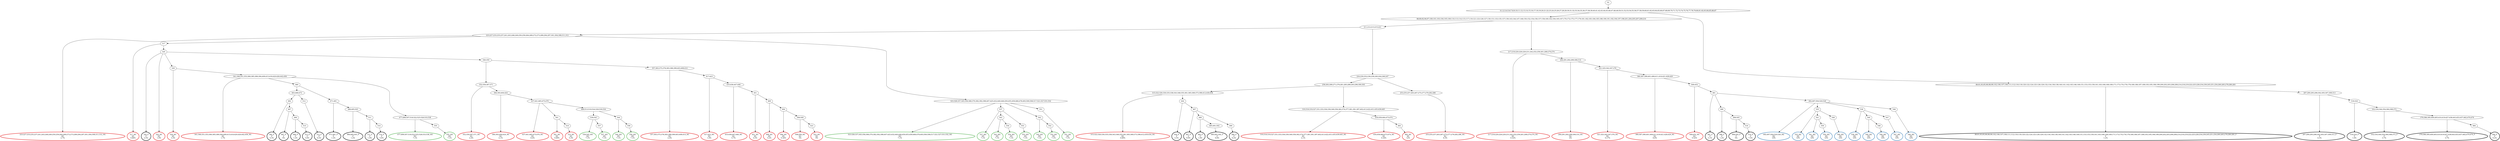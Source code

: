 digraph T {
	{
		rank=same
		155 [penwidth=3,colorscheme=set19,color=0,label="320_P\nP\n2.5%"]
		149 [penwidth=3,colorscheme=set19,color=0,label="482_P\nP\n4.3%"]
		147 [penwidth=3,colorscheme=set19,color=0,label="487_P\nP\n5%"]
		145 [penwidth=3,colorscheme=set19,color=0,label="496_P\nP\n1.2%"]
		143 [penwidth=3,colorscheme=set19,color=0,label="515_P\nP\n5.6%"]
		141 [penwidth=3,colorscheme=set19,color=0,label="512_P\nP\n6.2%"]
		139 [penwidth=3,colorscheme=set19,color=0,label="471;481_P\nP\n1.2%"]
		137 [penwidth=3,colorscheme=set19,color=0,label="486;495;503_P\nP\n1.2%"]
		135 [penwidth=3,colorscheme=set19,color=0,label="511_P\nP\n1.9%"]
		133 [penwidth=3,colorscheme=set19,color=0,label="514_P\nP\n5.6%"]
		128 [penwidth=3,colorscheme=set19,color=0,label="444_P\nP\n2.5%"]
		126 [penwidth=3,colorscheme=set19,color=0,label="467_P\nP\n9.9%"]
		124 [penwidth=3,colorscheme=set19,color=0,label="480_P\nP\n1.9%"]
		122 [penwidth=3,colorscheme=set19,color=0,label="485;491;502_P\nP\n6.8%"]
		120 [penwidth=3,colorscheme=set19,color=0,label="490_P\nP\n6.2%"]
		113 [penwidth=3,colorscheme=set19,color=0,label="461_P\nP\n3.1%"]
		111 [penwidth=3,colorscheme=set19,color=0,label="488_P\nP\n1.2%"]
		109 [penwidth=3,colorscheme=set19,color=0,label="498;505_P\nP\n5%"]
		107 [penwidth=3,colorscheme=set19,color=0,label="516_P\nP\n7.5%"]
		105 [penwidth=3,colorscheme=set19,color=0,label="89;91;93;95;96;98;99;102;106;107;108;111;112;116;118;120;122;124;125;128;129;132;134;136;138;140;141;142;145;146;149;151;153;155;159;161;163;166;168;169;171;173;174;176;178;180;186;187;189;193;195;196;199;200;202;203;206;208;214;216;219;222;225;228;234;239;245;251;254;260;265;278;280;283_P\nP\n1.2%"]
		103 [penwidth=3,colorscheme=set19,color=0,label="287;290;295;298;302;305;307;309;313_P\nP\n4.3%"]
		101 [penwidth=3,colorscheme=set19,color=0,label="318;324_P\nP\n1.9%"]
		99 [penwidth=3,colorscheme=set19,color=0,label="332;334;344;354;364;368;372_P\nP\n3.7%"]
		97 [penwidth=3,colorscheme=set19,color=0,label="379;386;395;400;405;410;419;427;438;443;453;457;462;470;479_P\nP\n3.7%"]
		95 [penwidth=3,colorscheme=set19,color=0,label="484_P\nP\n6.2%"]
		94 [penwidth=3,colorscheme=set19,color=1,label="223;227;233;235;237;241;243;248;249;250;259;264;269;272;273;289;294;297;301;304;308;311;312_M1\nM1\n2.7%"]
		93 [penwidth=3,colorscheme=set19,color=1,label="317_M1\nM1\n0.86%"]
		92 [penwidth=3,colorscheme=set19,color=1,label="320_M1\nM1\n1.9%"]
		91 [penwidth=3,colorscheme=set19,color=1,label="329_M1\nM1\n3.3%"]
		90 [penwidth=3,colorscheme=set19,color=1,label="341;346;351;353;360;385;389;394;409;415;418;420;426;442;456_M1\nM1\n1.7%"]
		87 [penwidth=3,colorscheme=set19,color=1,label="352;359;367;371_M1\nM1\n2.4%"]
		85 [penwidth=3,colorscheme=set19,color=1,label="384;393;404;424_M1\nM1\n2.1%"]
		83 [penwidth=3,colorscheme=set19,color=1,label="437;441;465;475;476_M1\nM1\n8.4%"]
		81 [penwidth=3,colorscheme=set19,color=1,label="501_M1\nM1\n0.69%"]
		79 [penwidth=3,colorscheme=set19,color=1,label="510_M1\nM1\n5.3%"]
		77 [penwidth=3,colorscheme=set19,color=1,label="357;363;375;378;383;388;399;403;408;414_M1\nM1\n2.4%"]
		75 [penwidth=3,colorscheme=set19,color=1,label="417;423_M1\nM1\n1.9%"]
		73 [penwidth=3,colorscheme=set19,color=1,label="433;436;447;448_M1\nM1\n5.7%"]
		71 [penwidth=3,colorscheme=set19,color=1,label="451_M1\nM1\n4.5%"]
		69 [penwidth=3,colorscheme=set19,color=1,label="469_M1\nM1\n5.2%"]
		67 [penwidth=3,colorscheme=set19,color=1,label="494_M1\nM1\n0.34%"]
		65 [penwidth=3,colorscheme=set19,color=1,label="508;509_M1\nM1\n5%"]
		63 [penwidth=3,colorscheme=set19,color=1,label="523_M1\nM1\n9%"]
		61 [penwidth=3,colorscheme=set19,color=1,label="253;255;257;263;267;275;277;279;282;286_M1\nM1\n8.3%"]
		59 [penwidth=3,colorscheme=set19,color=1,label="310;316;319;327;331;333;336;339;349;358;362;374;377;381;391;397;402;413;422;431;435;439;445_M1\nM1\n2.1%"]
		57 [penwidth=3,colorscheme=set19,color=1,label="454;458;464;473;474_M1\nM1\n0.34%"]
		55 [penwidth=3,colorscheme=set19,color=1,label="483_M1\nM1\n12%"]
		54 [penwidth=3,colorscheme=set19,color=1,label="315;322;326;330;335;338;343;348;355;361;365;369;373;396;412;430;434_M1\nM1\n0.69%"]
		53 [penwidth=3,colorscheme=set19,color=1,label="217;218;220;226;229;231;242;252;256;261;268;270;274_M1\nM1\n0.52%"]
		52 [penwidth=3,colorscheme=set19,color=1,label="284;291;292;299;306;314_M1\nM1\n4%"]
		51 [penwidth=3,colorscheme=set19,color=1,label="321;325;342;347;376_M1\nM1\n0.17%"]
		50 [penwidth=3,colorscheme=set19,color=1,label="380;387;390;401;406;411;416;421;428;429_M1\nM1\n8.6%"]
		49 [penwidth=3,colorscheme=set19,color=1,label="449;452_M1\nM1\n0.52%"]
		47 [penwidth=3,colorscheme=set19,color=2,label="492;497;504;520;526_M2\nM2\n10%"]
		45 [penwidth=3,colorscheme=set19,color=2,label="535_M2\nM2\n10%"]
		43 [penwidth=3,colorscheme=set19,color=2,label="541_M2\nM2\n10%"]
		41 [penwidth=3,colorscheme=set19,color=2,label="550_M2\nM2\n10%"]
		39 [penwidth=3,colorscheme=set19,color=2,label="549_M2\nM2\n10%"]
		37 [penwidth=3,colorscheme=set19,color=2,label="536_M2\nM2\n10%"]
		35 [penwidth=3,colorscheme=set19,color=2,label="540_M2\nM2\n10%"]
		33 [penwidth=3,colorscheme=set19,color=2,label="548_M2\nM2\n10%"]
		31 [penwidth=3,colorscheme=set19,color=2,label="547_M2\nM2\n10%"]
		29 [penwidth=3,colorscheme=set19,color=2,label="546_M2\nM2\n10%"]
		27 [penwidth=3,colorscheme=set19,color=3,label="477;499;507;518;522;525;528;533;538_M3\nM3\n7.1%"]
		25 [penwidth=3,colorscheme=set19,color=3,label="555_M3\nM3\n7.1%"]
		22 [penwidth=3,colorscheme=set19,color=3,label="539;545_M3\nM3\n7.1%"]
		20 [penwidth=3,colorscheme=set19,color=3,label="557_M3\nM3\n7.1%"]
		18 [penwidth=3,colorscheme=set19,color=3,label="544_M3\nM3\n7.1%"]
		16 [penwidth=3,colorscheme=set19,color=3,label="556_M3\nM3\n7.1%"]
		14 [penwidth=3,colorscheme=set19,color=3,label="323;328;337;345;356;366;370;382;392;398;407;425;432;440;446;450;455;459;466;478;493;500;506;517;521;527;531;532_M3\nM3\n7.1%"]
		12 [penwidth=3,colorscheme=set19,color=3,label="537_M3\nM3\n7.1%"]
		10 [penwidth=3,colorscheme=set19,color=3,label="543_M3\nM3\n7.1%"]
		8 [penwidth=3,colorscheme=set19,color=3,label="554_M3\nM3\n7.1%"]
		6 [penwidth=3,colorscheme=set19,color=3,label="553_M3\nM3\n7.1%"]
		4 [penwidth=3,colorscheme=set19,color=3,label="542_M3\nM3\n7.1%"]
		2 [penwidth=3,colorscheme=set19,color=3,label="552_M3\nM3\n7.1%"]
		0 [penwidth=3,colorscheme=set19,color=3,label="551_M3\nM3\n7.1%"]
	}
	162 [label="GL"]
	161 [label="0;1;2;3;4;5;6;7;8;9;10;11;12;13;14;15;16;17;18;19;20;21;22;23;24;25;26;27;28;29;30;31;32;33;34;35;36;37;38;39;40;41;42;43;44;45;46;47;48;49;50;51;52;53;54;55;56;57;58;59;60;61;62;63;64;65;66;67;68;69;70;71;72;73;74;75;76;77;78;79;80;81;82;83;84;85;86;87"]
	160 [label="88;90;92;94;97;100;101;103;104;105;109;110;113;114;115;117;119;121;123;126;127;130;131;133;135;137;139;143;144;147;148;150;152;154;156;157;158;160;162;164;165;167;170;172;175;177;179;181;182;183;184;185;188;190;191;192;194;197;198;201;204;205;207;209;210"]
	159 [label="211;212;213;215;221"]
	158 [label="223;227;233;235;237;241;243;248;249;250;259;264;269;272;273;289;294;297;301;304;308;311;312"]
	157 [label="317"]
	156 [label="320"]
	154 [label="329"]
	153 [label="341;346;351;353;360;385;389;394;409;415;418;420;426;442;456"]
	152 [label="460"]
	151 [label="463;468;472"]
	150 [label="482"]
	148 [label="487"]
	146 [label="496"]
	144 [label="515"]
	142 [label="512"]
	140 [label="471;481"]
	138 [label="486;495;503"]
	136 [label="511"]
	134 [label="514"]
	132 [label="224;230;232;236;238;240;244;246;247"]
	131 [label="258;262;266;271;276;281;285;288;293;296;300;303"]
	130 [label="315;322;326;330;335;338;343;348;355;361;365;369;373;396;412;430;434"]
	129 [label="444"]
	127 [label="467"]
	125 [label="480"]
	123 [label="485;491;502"]
	121 [label="490"]
	119 [label="217;218;220;226;229;231;242;252;256;261;268;270;274"]
	118 [label="284;291;292;299;306;314"]
	117 [label="321;325;342;347;376"]
	116 [label="380;387;390;401;406;411;416;421;428;429"]
	115 [label="449;452"]
	114 [label="461"]
	112 [label="488"]
	110 [label="498;505"]
	108 [label="516"]
	106 [label="89;91;93;95;96;98;99;102;106;107;108;111;112;116;118;120;122;124;125;128;129;132;134;136;138;140;141;142;145;146;149;151;153;155;159;161;163;166;168;169;171;173;174;176;178;180;186;187;189;193;195;196;199;200;202;203;206;208;214;216;219;222;225;228;234;239;245;251;254;260;265;278;280;283"]
	104 [label="287;290;295;298;302;305;307;309;313"]
	102 [label="318;324"]
	100 [label="332;334;344;354;364;368;372"]
	98 [label="379;386;395;400;405;410;419;427;438;443;453;457;462;470;479"]
	96 [label="484"]
	89 [label="340;350"]
	88 [label="352;359;367;371"]
	86 [label="384;393;404;424"]
	84 [label="437;441;465;475;476"]
	82 [label="501"]
	80 [label="510"]
	78 [label="357;363;375;378;383;388;399;403;408;414"]
	76 [label="417;423"]
	74 [label="433;436;447;448"]
	72 [label="451"]
	70 [label="469"]
	68 [label="494"]
	66 [label="508;509"]
	64 [label="523"]
	62 [label="253;255;257;263;267;275;277;279;282;286"]
	60 [label="310;316;319;327;331;333;336;339;349;358;362;374;377;381;391;397;402;413;422;431;435;439;445"]
	58 [label="454;458;464;473;474"]
	56 [label="483"]
	48 [label="492;497;504;520;526"]
	46 [label="535"]
	44 [label="541"]
	42 [label="550"]
	40 [label="549"]
	38 [label="536"]
	36 [label="540"]
	34 [label="548"]
	32 [label="547"]
	30 [label="546"]
	28 [label="477;499;507;518;522;525;528;533;538"]
	26 [label="555"]
	24 [label="489;513;519;524;529;530;534"]
	23 [label="539;545"]
	21 [label="557"]
	19 [label="544"]
	17 [label="556"]
	15 [label="323;328;337;345;356;366;370;382;392;398;407;425;432;440;446;450;455;459;466;478;493;500;506;517;521;527;531;532"]
	13 [label="537"]
	11 [label="543"]
	9 [label="554"]
	7 [label="553"]
	5 [label="542"]
	3 [label="552"]
	1 [label="551"]
	162 -> 161
	161 -> 160
	161 -> 106
	160 -> 159
	160 -> 119
	159 -> 158
	159 -> 132
	158 -> 157
	158 -> 94
	158 -> 15
	157 -> 156
	157 -> 93
	156 -> 155
	156 -> 154
	156 -> 92
	156 -> 89
	154 -> 153
	154 -> 91
	153 -> 152
	153 -> 90
	153 -> 28
	152 -> 151
	152 -> 140
	151 -> 150
	151 -> 142
	150 -> 149
	150 -> 148
	148 -> 147
	148 -> 146
	146 -> 145
	146 -> 144
	144 -> 143
	142 -> 141
	140 -> 139
	140 -> 138
	138 -> 137
	138 -> 136
	136 -> 135
	136 -> 134
	134 -> 133
	132 -> 131
	132 -> 62
	131 -> 130
	131 -> 60
	130 -> 129
	130 -> 54
	129 -> 128
	129 -> 127
	127 -> 126
	127 -> 125
	127 -> 121
	125 -> 124
	125 -> 123
	123 -> 122
	121 -> 120
	119 -> 118
	119 -> 53
	118 -> 117
	118 -> 52
	117 -> 116
	117 -> 51
	116 -> 115
	116 -> 50
	115 -> 114
	115 -> 49
	114 -> 113
	114 -> 112
	114 -> 48
	112 -> 111
	112 -> 110
	110 -> 109
	110 -> 108
	108 -> 107
	106 -> 105
	106 -> 104
	104 -> 103
	104 -> 102
	102 -> 101
	102 -> 100
	100 -> 99
	100 -> 98
	98 -> 97
	98 -> 96
	96 -> 95
	89 -> 88
	89 -> 78
	88 -> 87
	88 -> 86
	86 -> 85
	86 -> 84
	84 -> 83
	84 -> 82
	84 -> 24
	82 -> 81
	82 -> 80
	80 -> 79
	78 -> 77
	78 -> 76
	76 -> 75
	76 -> 74
	74 -> 73
	74 -> 72
	72 -> 71
	72 -> 70
	70 -> 69
	70 -> 68
	68 -> 67
	68 -> 66
	66 -> 65
	66 -> 64
	64 -> 63
	62 -> 61
	60 -> 59
	60 -> 58
	58 -> 57
	58 -> 56
	56 -> 55
	48 -> 47
	48 -> 46
	48 -> 38
	48 -> 30
	46 -> 45
	46 -> 44
	46 -> 40
	44 -> 43
	44 -> 42
	42 -> 41
	40 -> 39
	38 -> 37
	38 -> 36
	38 -> 32
	36 -> 35
	36 -> 34
	34 -> 33
	32 -> 31
	30 -> 29
	28 -> 27
	28 -> 26
	26 -> 25
	24 -> 23
	24 -> 19
	23 -> 22
	23 -> 21
	21 -> 20
	19 -> 18
	19 -> 17
	17 -> 16
	15 -> 14
	15 -> 13
	15 -> 5
	15 -> 1
	13 -> 12
	13 -> 11
	13 -> 7
	11 -> 10
	11 -> 9
	9 -> 8
	7 -> 6
	5 -> 4
	5 -> 3
	3 -> 2
	1 -> 0
}

